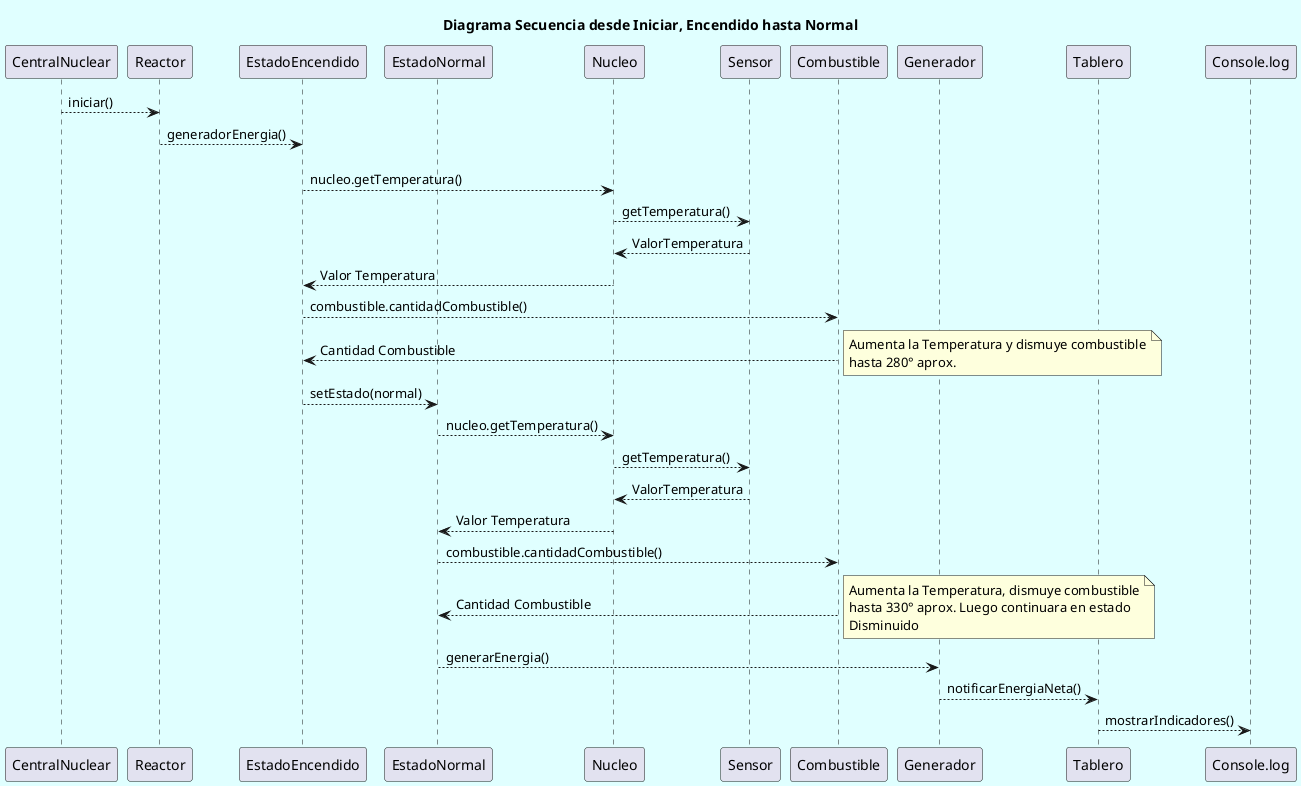 @startuml Diagrama Secuencia desde Iniciar, Encendido hasta Normal

title Diagrama Secuencia desde Iniciar, Encendido hasta Normal
skinparam BackgroundColor lightcyan

CentralNuclear --> Reactor: iniciar()
Reactor --> EstadoEncendido: generadorEnergia()
EstadoEncendido -[HIDDEN]-> EstadoNormal: 
EstadoEncendido --> Nucleo: nucleo.getTemperatura()
Nucleo --> Sensor: getTemperatura()
Sensor --> Nucleo: ValorTemperatura
Nucleo --> EstadoEncendido: Valor Temperatura
EstadoEncendido --> Combustible: combustible.cantidadCombustible()
Combustible --> EstadoEncendido: Cantidad Combustible
note right
  Aumenta la Temperatura y dismuye combustible
  hasta 280° aprox.
end note
EstadoEncendido --> EstadoNormal: setEstado(normal)
EstadoNormal --> Nucleo: nucleo.getTemperatura()
Nucleo --> Sensor: getTemperatura()
Sensor --> Nucleo: ValorTemperatura
Nucleo --> EstadoNormal: Valor Temperatura
EstadoNormal --> Combustible: combustible.cantidadCombustible()
Combustible --> EstadoNormal: Cantidad Combustible
note right
  Aumenta la Temperatura, dismuye combustible
  hasta 330° aprox. Luego continuara en estado 
  Disminuido
end note
EstadoNormal --> Generador: generarEnergia()
Generador --> Tablero: notificarEnergiaNeta()
Tablero --> Console.log : mostrarIndicadores() 


@enduml